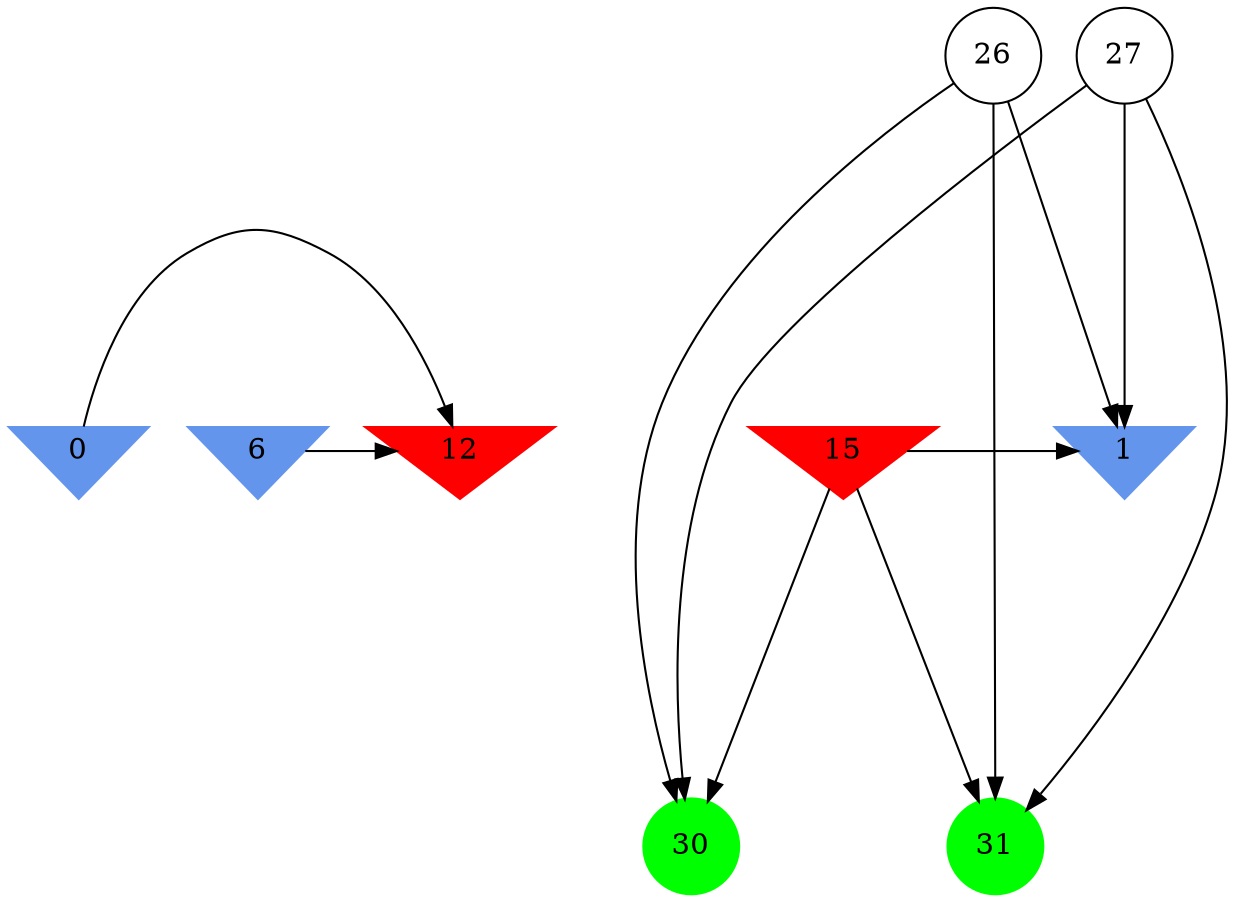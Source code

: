 digraph brain {
	ranksep=2.0;
	0 [shape=invtriangle,style=filled,color=cornflowerblue];
	1 [shape=invtriangle,style=filled,color=cornflowerblue];
	6 [shape=invtriangle,style=filled,color=cornflowerblue];
	12 [shape=invtriangle,style=filled,color=red];
	15 [shape=invtriangle,style=filled,color=red];
	26 [shape=circle,color=black];
	27 [shape=circle,color=black];
	30 [shape=circle,style=filled,color=green];
	31 [shape=circle,style=filled,color=green];
	0	->	12;
	6	->	12;
	15	->	30;
	15	->	31;
	15	->	1;
	26	->	30;
	26	->	31;
	26	->	1;
	27	->	30;
	27	->	31;
	27	->	1;
	{ rank=same; 0; 1; 6; 12; 15; }
	{ rank=same; 26; 27; }
	{ rank=same; 30; 31; }
}
